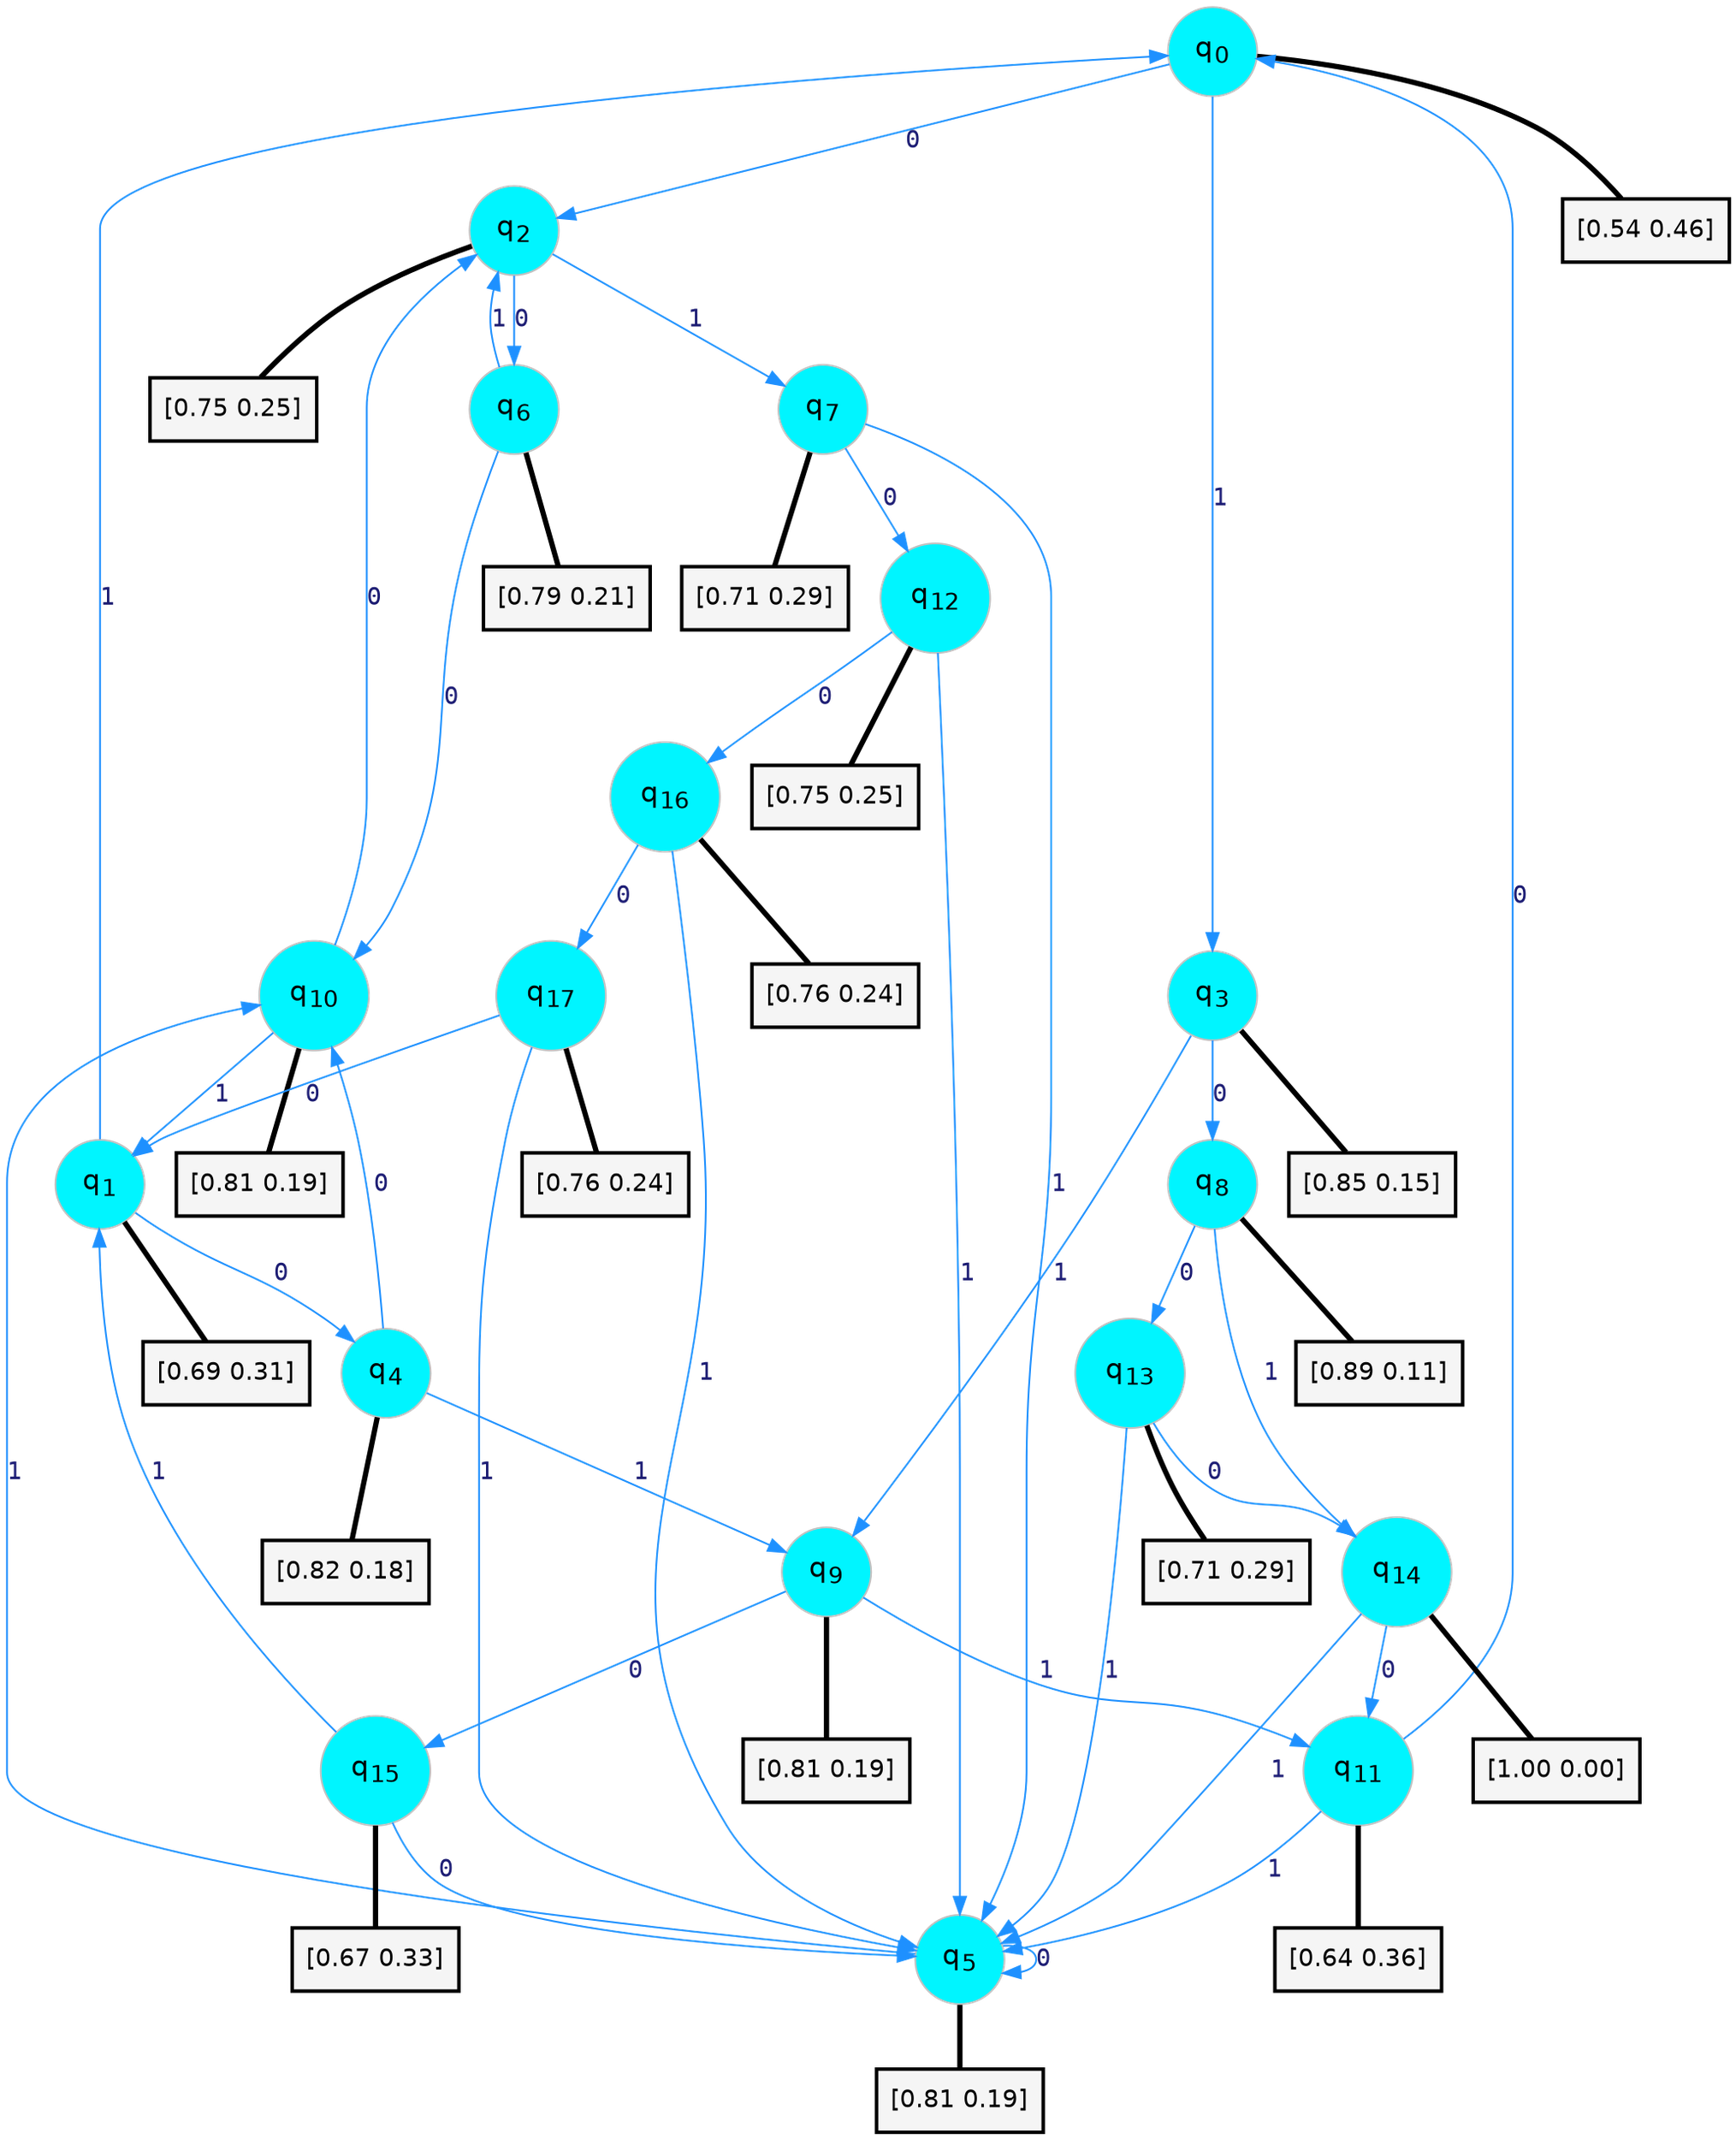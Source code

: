 digraph G {
graph [
bgcolor=transparent, dpi=300, rankdir=TD, size="40,25"];
node [
color=gray, fillcolor=turquoise1, fontcolor=black, fontname=Helvetica, fontsize=16, fontweight=bold, shape=circle, style=filled];
edge [
arrowsize=1, color=dodgerblue1, fontcolor=midnightblue, fontname=courier, fontweight=bold, penwidth=1, style=solid, weight=20];
0[label=<q<SUB>0</SUB>>];
1[label=<q<SUB>1</SUB>>];
2[label=<q<SUB>2</SUB>>];
3[label=<q<SUB>3</SUB>>];
4[label=<q<SUB>4</SUB>>];
5[label=<q<SUB>5</SUB>>];
6[label=<q<SUB>6</SUB>>];
7[label=<q<SUB>7</SUB>>];
8[label=<q<SUB>8</SUB>>];
9[label=<q<SUB>9</SUB>>];
10[label=<q<SUB>10</SUB>>];
11[label=<q<SUB>11</SUB>>];
12[label=<q<SUB>12</SUB>>];
13[label=<q<SUB>13</SUB>>];
14[label=<q<SUB>14</SUB>>];
15[label=<q<SUB>15</SUB>>];
16[label=<q<SUB>16</SUB>>];
17[label=<q<SUB>17</SUB>>];
18[label="[0.54 0.46]", shape=box,fontcolor=black, fontname=Helvetica, fontsize=14, penwidth=2, fillcolor=whitesmoke,color=black];
19[label="[0.69 0.31]", shape=box,fontcolor=black, fontname=Helvetica, fontsize=14, penwidth=2, fillcolor=whitesmoke,color=black];
20[label="[0.75 0.25]", shape=box,fontcolor=black, fontname=Helvetica, fontsize=14, penwidth=2, fillcolor=whitesmoke,color=black];
21[label="[0.85 0.15]", shape=box,fontcolor=black, fontname=Helvetica, fontsize=14, penwidth=2, fillcolor=whitesmoke,color=black];
22[label="[0.82 0.18]", shape=box,fontcolor=black, fontname=Helvetica, fontsize=14, penwidth=2, fillcolor=whitesmoke,color=black];
23[label="[0.81 0.19]", shape=box,fontcolor=black, fontname=Helvetica, fontsize=14, penwidth=2, fillcolor=whitesmoke,color=black];
24[label="[0.79 0.21]", shape=box,fontcolor=black, fontname=Helvetica, fontsize=14, penwidth=2, fillcolor=whitesmoke,color=black];
25[label="[0.71 0.29]", shape=box,fontcolor=black, fontname=Helvetica, fontsize=14, penwidth=2, fillcolor=whitesmoke,color=black];
26[label="[0.89 0.11]", shape=box,fontcolor=black, fontname=Helvetica, fontsize=14, penwidth=2, fillcolor=whitesmoke,color=black];
27[label="[0.81 0.19]", shape=box,fontcolor=black, fontname=Helvetica, fontsize=14, penwidth=2, fillcolor=whitesmoke,color=black];
28[label="[0.81 0.19]", shape=box,fontcolor=black, fontname=Helvetica, fontsize=14, penwidth=2, fillcolor=whitesmoke,color=black];
29[label="[0.64 0.36]", shape=box,fontcolor=black, fontname=Helvetica, fontsize=14, penwidth=2, fillcolor=whitesmoke,color=black];
30[label="[0.75 0.25]", shape=box,fontcolor=black, fontname=Helvetica, fontsize=14, penwidth=2, fillcolor=whitesmoke,color=black];
31[label="[0.71 0.29]", shape=box,fontcolor=black, fontname=Helvetica, fontsize=14, penwidth=2, fillcolor=whitesmoke,color=black];
32[label="[1.00 0.00]", shape=box,fontcolor=black, fontname=Helvetica, fontsize=14, penwidth=2, fillcolor=whitesmoke,color=black];
33[label="[0.67 0.33]", shape=box,fontcolor=black, fontname=Helvetica, fontsize=14, penwidth=2, fillcolor=whitesmoke,color=black];
34[label="[0.76 0.24]", shape=box,fontcolor=black, fontname=Helvetica, fontsize=14, penwidth=2, fillcolor=whitesmoke,color=black];
35[label="[0.76 0.24]", shape=box,fontcolor=black, fontname=Helvetica, fontsize=14, penwidth=2, fillcolor=whitesmoke,color=black];
0->2 [label=0];
0->3 [label=1];
0->18 [arrowhead=none, penwidth=3,color=black];
1->4 [label=0];
1->0 [label=1];
1->19 [arrowhead=none, penwidth=3,color=black];
2->6 [label=0];
2->7 [label=1];
2->20 [arrowhead=none, penwidth=3,color=black];
3->8 [label=0];
3->9 [label=1];
3->21 [arrowhead=none, penwidth=3,color=black];
4->10 [label=0];
4->9 [label=1];
4->22 [arrowhead=none, penwidth=3,color=black];
5->5 [label=0];
5->10 [label=1];
5->23 [arrowhead=none, penwidth=3,color=black];
6->10 [label=0];
6->2 [label=1];
6->24 [arrowhead=none, penwidth=3,color=black];
7->12 [label=0];
7->5 [label=1];
7->25 [arrowhead=none, penwidth=3,color=black];
8->13 [label=0];
8->14 [label=1];
8->26 [arrowhead=none, penwidth=3,color=black];
9->15 [label=0];
9->11 [label=1];
9->27 [arrowhead=none, penwidth=3,color=black];
10->2 [label=0];
10->1 [label=1];
10->28 [arrowhead=none, penwidth=3,color=black];
11->0 [label=0];
11->5 [label=1];
11->29 [arrowhead=none, penwidth=3,color=black];
12->16 [label=0];
12->5 [label=1];
12->30 [arrowhead=none, penwidth=3,color=black];
13->14 [label=0];
13->5 [label=1];
13->31 [arrowhead=none, penwidth=3,color=black];
14->11 [label=0];
14->5 [label=1];
14->32 [arrowhead=none, penwidth=3,color=black];
15->5 [label=0];
15->1 [label=1];
15->33 [arrowhead=none, penwidth=3,color=black];
16->17 [label=0];
16->5 [label=1];
16->34 [arrowhead=none, penwidth=3,color=black];
17->1 [label=0];
17->5 [label=1];
17->35 [arrowhead=none, penwidth=3,color=black];
}

